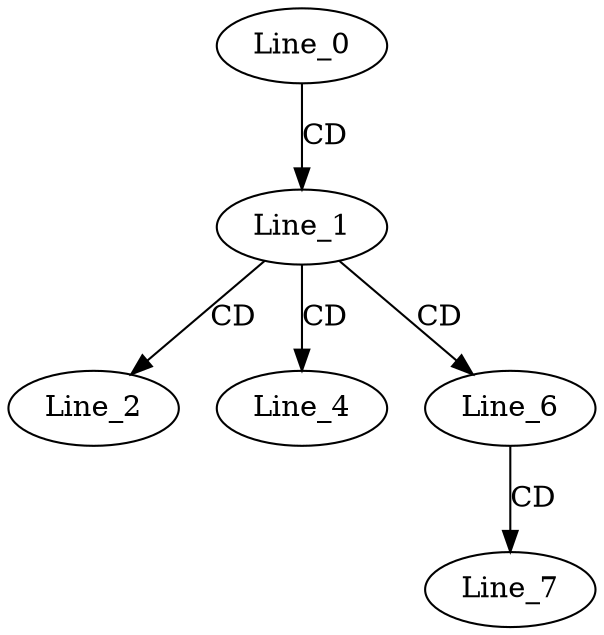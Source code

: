 digraph G {
  Line_0;
  Line_1;
  Line_2;
  Line_4;
  Line_6;
  Line_7;
  Line_0 -> Line_1 [ label="CD" ];
  Line_1 -> Line_2 [ label="CD" ];
  Line_1 -> Line_4 [ label="CD" ];
  Line_1 -> Line_6 [ label="CD" ];
  Line_6 -> Line_7 [ label="CD" ];
}

